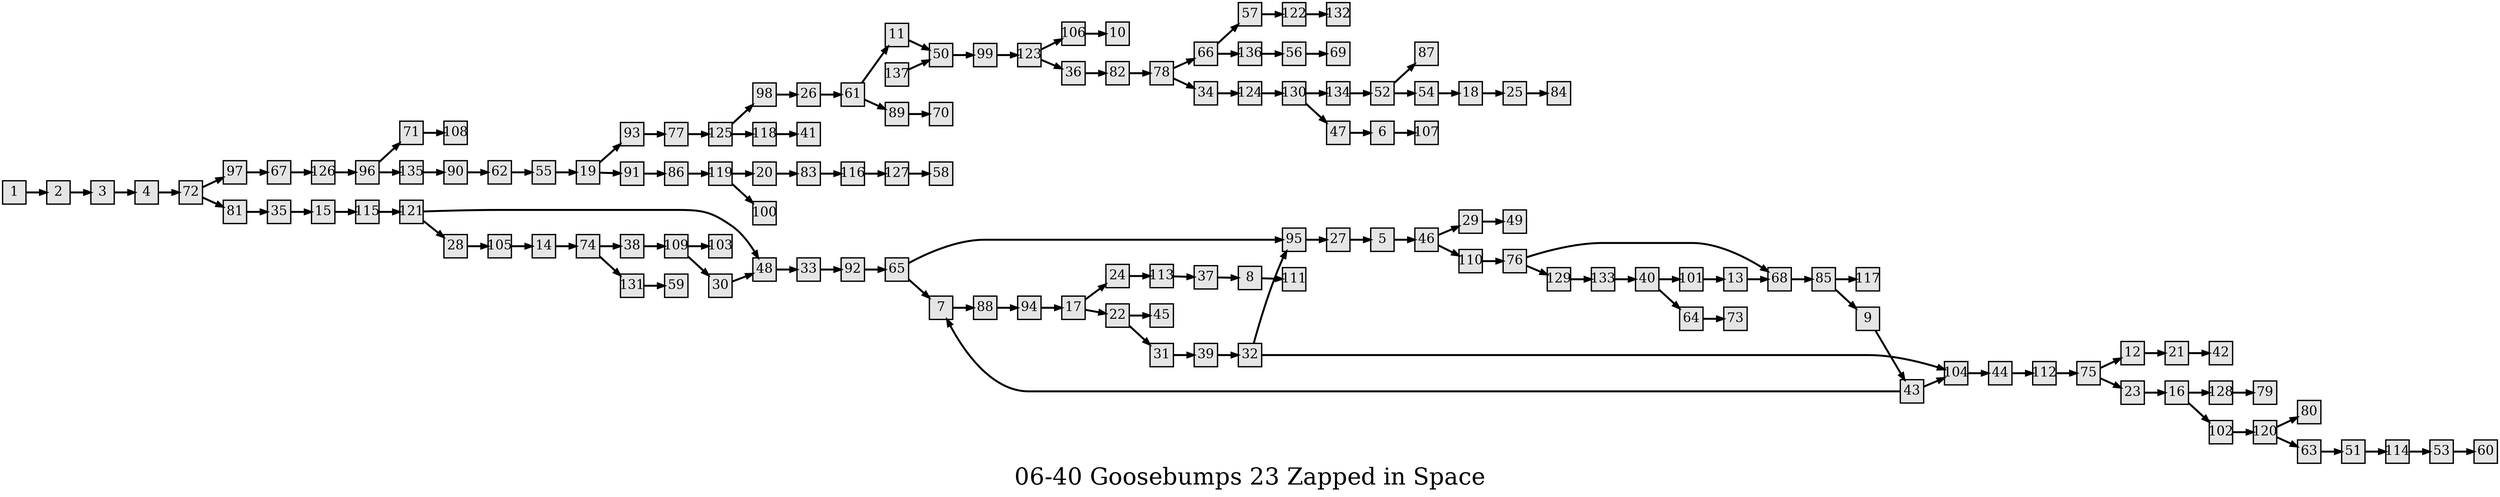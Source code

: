 digraph g{
  graph [ label="06-40 Goosebumps 23 Zapped in Space" rankdir=LR, ordering=out, fontsize=36, nodesep="0.35", ranksep="0.45"];
  node  [shape=rect, penwidth=2, fontsize=20, style=filled, fillcolor=grey90, margin="0,0", labelfloat=true, regular=true, fixedsize=true];
  edge  [labelfloat=true, penwidth=3, fontsize=12];
  // ---;
  // group  : Katz;
  // id     : 06-40;
  // gbid   : 1221;
  // series : Give Yourself Goosebumps;
  // title  : Zapped in Space;
  // author : R.L. Stine;
  // credit:;
  // - name : Yee-Ann Wong;
  // role : encoder;
  // date : 2017-08-31;
  // - name : Jeremy Douglass;
  // role : editor;
  // date : 2017-10-19;
  // render:;
  // - name   : small;
  // styles : gvStyles-small.txt;
  // engine : dot;
  // comment: >;
  
  // ---;
  
  // From | To | Label;
  
  1 -> 2;
  2 -> 3;
  3 -> 4;
  4 -> 72;
  5 -> 46;
  6 -> 107;
  7 -> 88;
  8 -> 111;
  9 -> 43;
  11 -> 50;
  12 -> 21;
  13 -> 68;
  14 -> 74;
  15 -> 115;
  16 -> 128;
  16 -> 102;
  17 -> 24;
  17 -> 22;
  18 -> 25;
  19 -> 93;
  19 -> 91;
  20 -> 83;
  21 -> 42;
  22 -> 31;
  22 -> 45;
  23 -> 16;
  24 -> 113;
  25 -> 84;
  26 -> 61;
  27 -> 5;
  28 -> 105;
  29 -> 49;
  30 -> 48;
  31 -> 39;
  32 -> 95;
  32 -> 104;
  33 -> 92;
  34 -> 124;
  35 -> 15;
  36 -> 82;
  37 -> 8;
  38 -> 109;
  39 -> 32;
  40 -> 101;
  40 -> 64;
  43 -> 104;
  43 -> 7;
  44 -> 112;
  46 -> 29;
  46 -> 110;
  47 -> 6;
  48 -> 33;
  50 -> 99;
  51 -> 114;
  52 -> 87;
  52 -> 54;
  53 -> 60;
  54 -> 18;
  55 -> 19;
  56 -> 69;
  57 -> 122;
  61 -> 11;
  61 -> 89;
  62 -> 55;
  63 -> 51;
  64 -> 73;
  65 -> 95;
  65 -> 7;
  66 -> 57;
  66 -> 136;
  67 -> 126;
  68 -> 85;
  71 -> 108;
  72 -> 97;
  72 -> 81;
  74 -> 38;
  74 -> 131;
  75 -> 12;
  75 -> 23;
  76 -> 68;
  76 -> 129;
  77 -> 125;
  78 -> 66;
  78 -> 34;
  81 -> 35;
  82 -> 78;
  83 -> 116;
  85 -> 117;
  85 -> 9;
  86 -> 119;
  88 -> 94;
  89 -> 70;
  90 -> 62;
  91 -> 86;
  92 -> 65;
  93 -> 77;
  94 -> 17;
  95 -> 27;
  96 -> 71;
  96 -> 135;
  97 -> 67;
  98 -> 26;
  99 -> 123;
  101 -> 13;
  102 -> 120;
  104 -> 44;
  105 -> 14;
  106 -> 10;
  109 -> 103;
  109 -> 30;
  110 -> 76;
  112 -> 75;
  113 -> 37;
  114 -> 53;
  115 -> 121;
  116 -> 127;
  118 -> 41;
  119 -> 20;
  119 -> 100;
  120 -> 80;
  120 -> 63;
  121 -> 48;
  121 -> 28;
  122 -> 132;
  123 -> 106;
  123 -> 36;
  124 -> 130;
  125 -> 98;
  125 -> 118;
  126 -> 96;
  127;
  127 -> 58;
  128 -> 79;
  129 -> 133;
  130 -> 134;
  130 -> 47;
  131 -> 59;
  133 -> 40;
  134 -> 52;
  135 -> 90;
  136 -> 56;
  137 -> 50;
}

